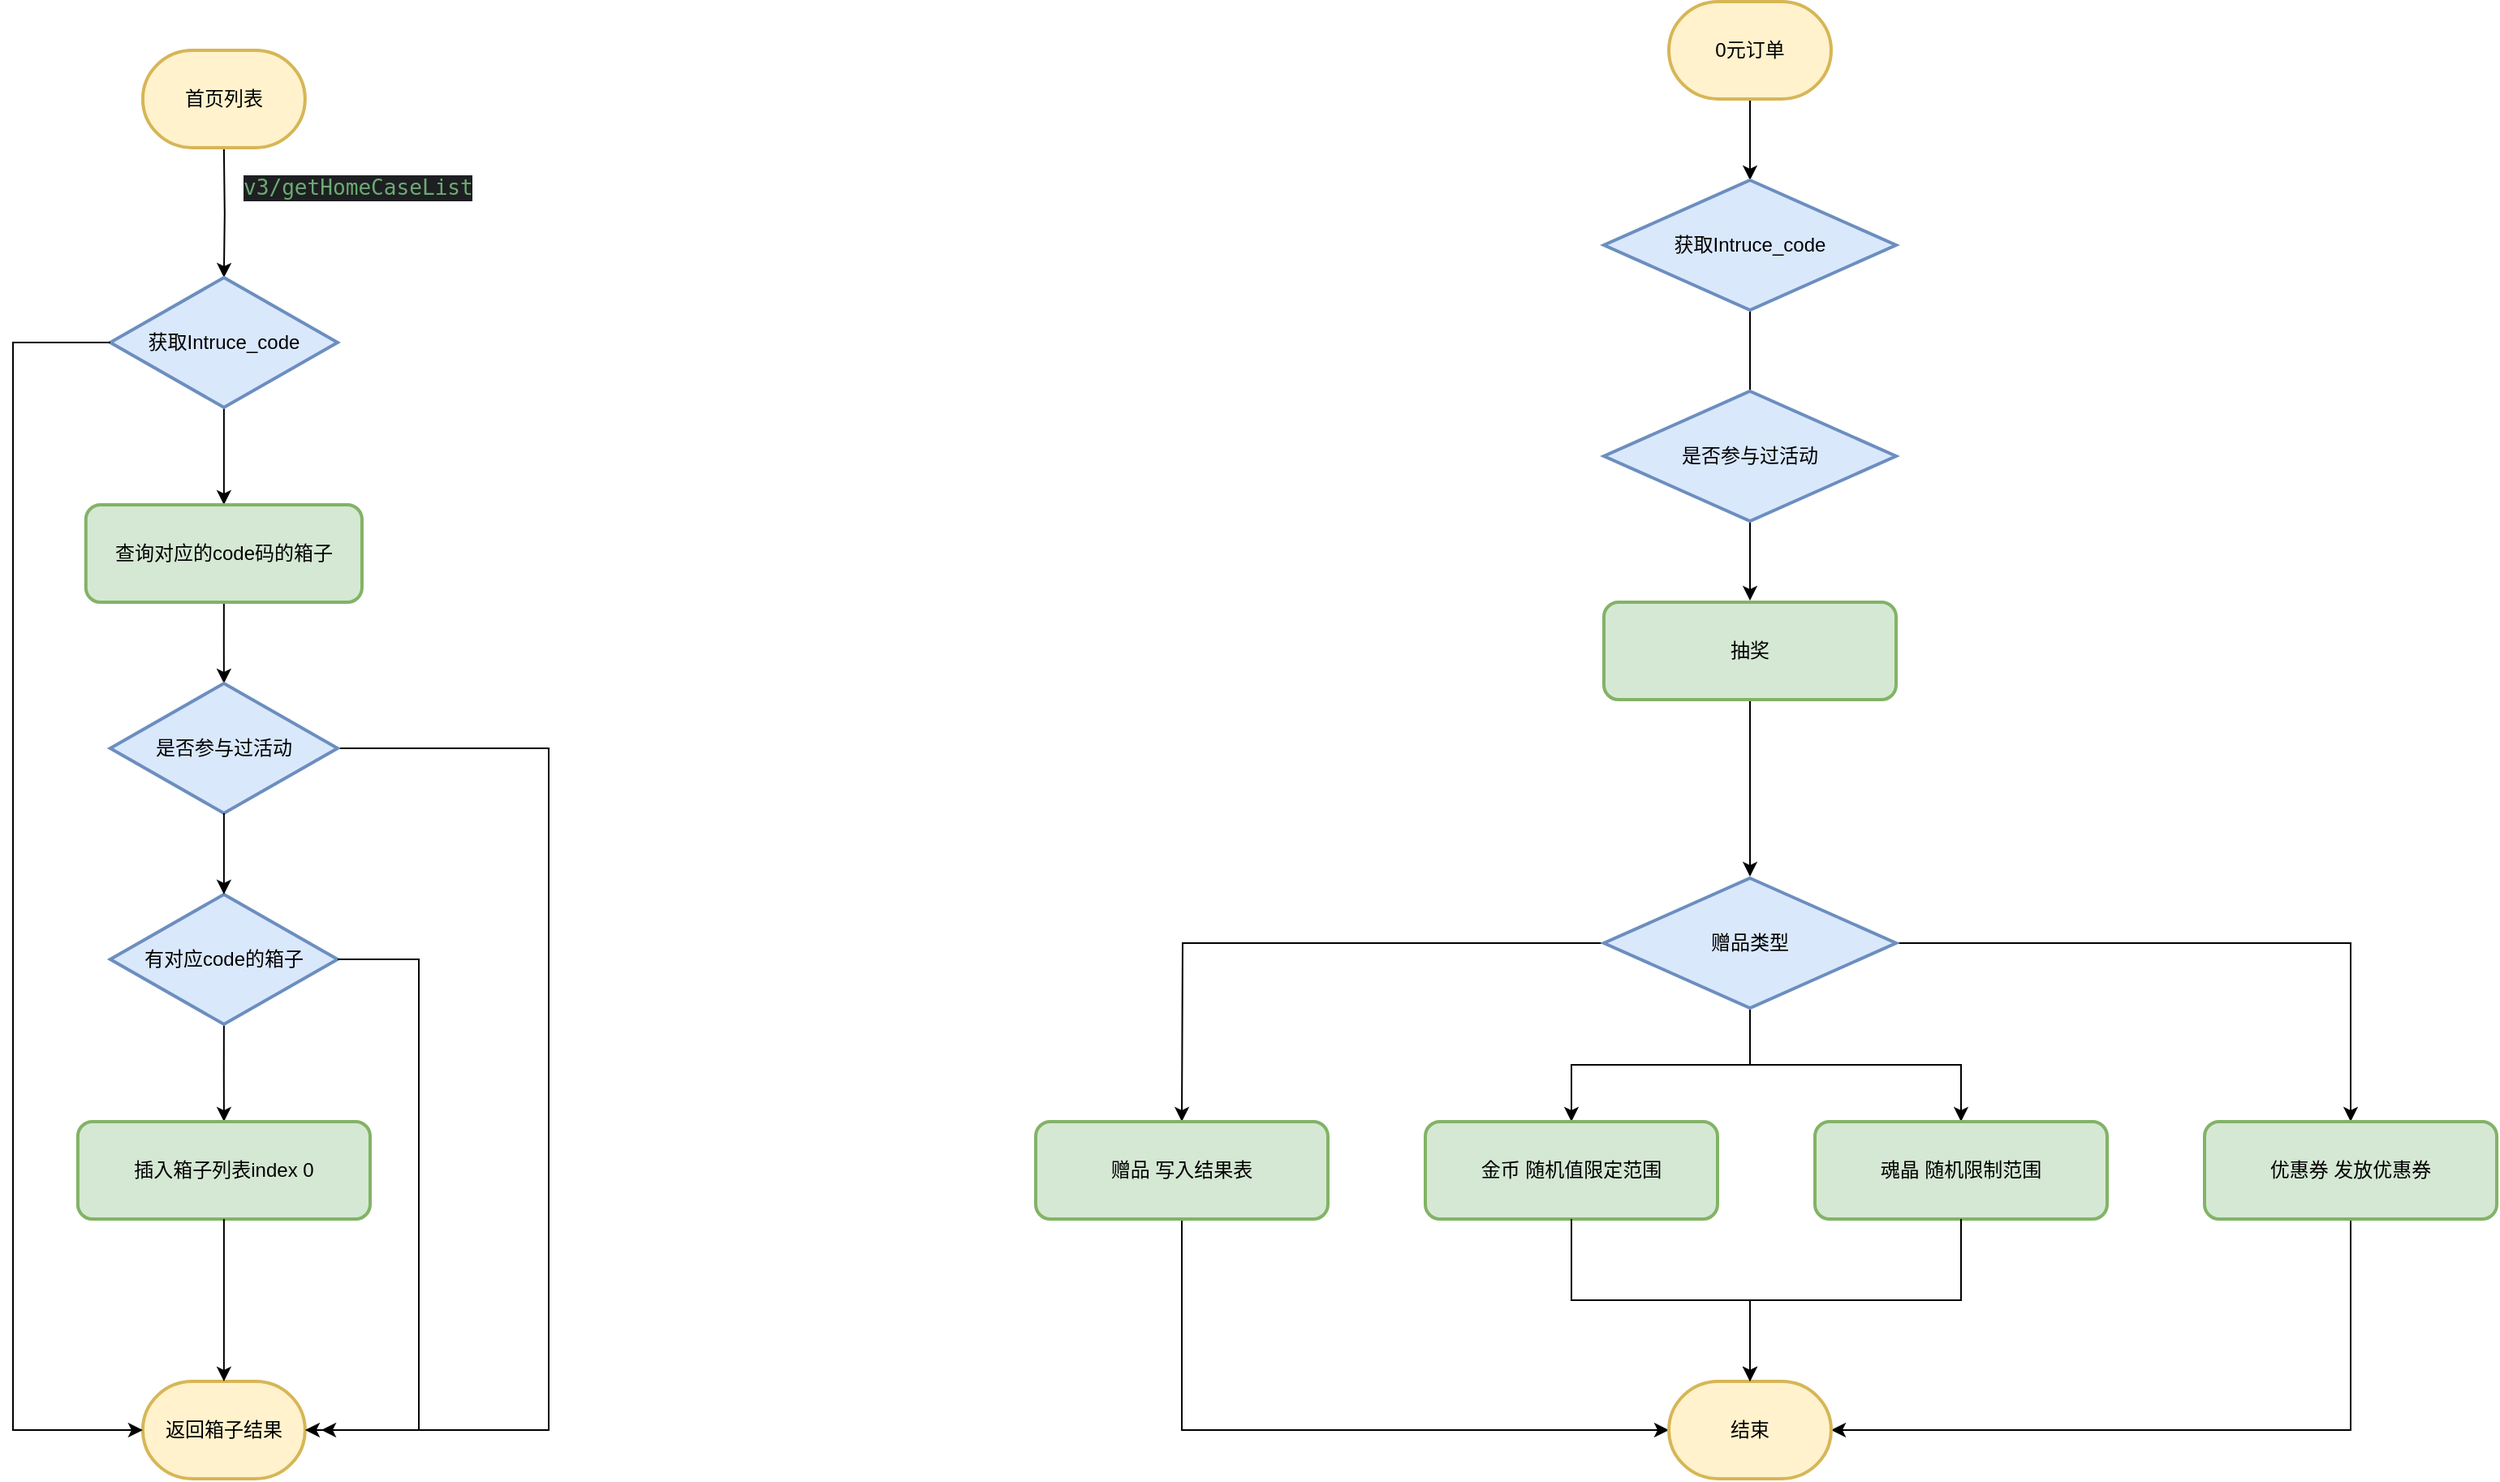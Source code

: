 <mxfile version="23.0.2" type="github">
  <diagram name="第 1 页" id="MXu5A3myGH0WYNJrRB6p">
    <mxGraphModel dx="1912" dy="1040" grid="1" gridSize="10" guides="1" tooltips="1" connect="1" arrows="1" fold="1" page="1" pageScale="1" pageWidth="3300" pageHeight="4681" math="0" shadow="0">
      <root>
        <mxCell id="0" />
        <mxCell id="1" parent="0" />
        <mxCell id="Bj3_nI4Z__DHs_qNz_qp-6" value="" style="edgeStyle=orthogonalEdgeStyle;rounded=0;orthogonalLoop=1;jettySize=auto;html=1;entryX=0.5;entryY=0;entryDx=0;entryDy=0;entryPerimeter=0;" edge="1" parent="1" target="Bj3_nI4Z__DHs_qNz_qp-10">
          <mxGeometry relative="1" as="geometry">
            <mxPoint x="219.94" y="200" as="sourcePoint" />
            <mxPoint x="219.94" y="250" as="targetPoint" />
          </mxGeometry>
        </mxCell>
        <mxCell id="Bj3_nI4Z__DHs_qNz_qp-12" value="" style="edgeStyle=orthogonalEdgeStyle;rounded=0;orthogonalLoop=1;jettySize=auto;html=1;" edge="1" parent="1" source="Bj3_nI4Z__DHs_qNz_qp-10" target="Bj3_nI4Z__DHs_qNz_qp-11">
          <mxGeometry relative="1" as="geometry" />
        </mxCell>
        <mxCell id="Bj3_nI4Z__DHs_qNz_qp-10" value="获取Intruce_code" style="strokeWidth=2;html=1;shape=mxgraph.flowchart.decision;whiteSpace=wrap;fillColor=#dae8fc;strokeColor=#6c8ebf;" vertex="1" parent="1">
          <mxGeometry x="149.91" y="280" width="140.06" height="80" as="geometry" />
        </mxCell>
        <mxCell id="Bj3_nI4Z__DHs_qNz_qp-76" style="edgeStyle=orthogonalEdgeStyle;rounded=0;orthogonalLoop=1;jettySize=auto;html=1;exitX=0.5;exitY=1;exitDx=0;exitDy=0;" edge="1" parent="1" source="Bj3_nI4Z__DHs_qNz_qp-11" target="Bj3_nI4Z__DHs_qNz_qp-75">
          <mxGeometry relative="1" as="geometry" />
        </mxCell>
        <mxCell id="Bj3_nI4Z__DHs_qNz_qp-11" value="查询对应的code码的箱子" style="whiteSpace=wrap;html=1;strokeWidth=2;fillColor=#d5e8d4;strokeColor=#82b366;rounded=1;glass=0;shadow=0;" vertex="1" parent="1">
          <mxGeometry x="134.89" y="420" width="170.09" height="60" as="geometry" />
        </mxCell>
        <mxCell id="Bj3_nI4Z__DHs_qNz_qp-17" value="" style="edgeStyle=orthogonalEdgeStyle;rounded=0;orthogonalLoop=1;jettySize=auto;html=1;exitX=0.5;exitY=1;exitDx=0;exitDy=0;exitPerimeter=0;entryX=0.5;entryY=0;entryDx=0;entryDy=0;" edge="1" parent="1" source="Bj3_nI4Z__DHs_qNz_qp-23" target="Bj3_nI4Z__DHs_qNz_qp-24">
          <mxGeometry relative="1" as="geometry">
            <mxPoint x="220" y="780" as="sourcePoint" />
            <mxPoint x="219.999" y="880" as="targetPoint" />
          </mxGeometry>
        </mxCell>
        <mxCell id="Bj3_nI4Z__DHs_qNz_qp-18" value="返回箱子结果" style="strokeWidth=2;html=1;shape=mxgraph.flowchart.terminator;whiteSpace=wrap;direction=west;fillColor=#fff2cc;strokeColor=#d6b656;" vertex="1" parent="1">
          <mxGeometry x="169.94" y="960" width="100" height="60" as="geometry" />
        </mxCell>
        <mxCell id="Bj3_nI4Z__DHs_qNz_qp-23" value="有对应code的箱子" style="strokeWidth=2;html=1;shape=mxgraph.flowchart.decision;whiteSpace=wrap;fillColor=#dae8fc;strokeColor=#6c8ebf;" vertex="1" parent="1">
          <mxGeometry x="149.91" y="660" width="140.06" height="80" as="geometry" />
        </mxCell>
        <mxCell id="Bj3_nI4Z__DHs_qNz_qp-24" value="插入箱子列表index 0" style="whiteSpace=wrap;html=1;strokeWidth=2;fillColor=#d5e8d4;strokeColor=#82b366;rounded=1;glass=0;shadow=0;" vertex="1" parent="1">
          <mxGeometry x="129.94" y="800" width="180.06" height="60" as="geometry" />
        </mxCell>
        <mxCell id="Bj3_nI4Z__DHs_qNz_qp-26" style="edgeStyle=orthogonalEdgeStyle;rounded=0;orthogonalLoop=1;jettySize=auto;html=1;entryX=1;entryY=0.5;entryDx=0;entryDy=0;entryPerimeter=0;exitX=0;exitY=0.5;exitDx=0;exitDy=0;exitPerimeter=0;" edge="1" parent="1" source="Bj3_nI4Z__DHs_qNz_qp-10" target="Bj3_nI4Z__DHs_qNz_qp-18">
          <mxGeometry relative="1" as="geometry">
            <mxPoint x="239.88" y="290" as="sourcePoint" />
            <mxPoint x="279.88" y="980" as="targetPoint" />
            <Array as="points">
              <mxPoint x="90" y="320" />
              <mxPoint x="90" y="990" />
            </Array>
          </mxGeometry>
        </mxCell>
        <mxCell id="Bj3_nI4Z__DHs_qNz_qp-27" style="edgeStyle=orthogonalEdgeStyle;rounded=0;orthogonalLoop=1;jettySize=auto;html=1;entryX=0;entryY=0.5;entryDx=0;entryDy=0;entryPerimeter=0;exitX=1;exitY=0.5;exitDx=0;exitDy=0;exitPerimeter=0;" edge="1" parent="1" source="Bj3_nI4Z__DHs_qNz_qp-23" target="Bj3_nI4Z__DHs_qNz_qp-18">
          <mxGeometry relative="1" as="geometry">
            <Array as="points">
              <mxPoint x="340" y="700" />
              <mxPoint x="340" y="990" />
            </Array>
          </mxGeometry>
        </mxCell>
        <mxCell id="Bj3_nI4Z__DHs_qNz_qp-33" value="首页列表" style="strokeWidth=2;html=1;shape=mxgraph.flowchart.terminator;whiteSpace=wrap;direction=west;fillColor=#fff2cc;strokeColor=#d6b656;" vertex="1" parent="1">
          <mxGeometry x="169.94" y="140" width="100" height="60" as="geometry" />
        </mxCell>
        <mxCell id="Bj3_nI4Z__DHs_qNz_qp-37" value="" style="edgeStyle=orthogonalEdgeStyle;rounded=0;orthogonalLoop=1;jettySize=auto;html=1;" edge="1" parent="1" source="Bj3_nI4Z__DHs_qNz_qp-34" target="Bj3_nI4Z__DHs_qNz_qp-35">
          <mxGeometry relative="1" as="geometry" />
        </mxCell>
        <mxCell id="Bj3_nI4Z__DHs_qNz_qp-34" value="0元订单" style="strokeWidth=2;html=1;shape=mxgraph.flowchart.terminator;whiteSpace=wrap;direction=west;fillColor=#fff2cc;strokeColor=#d6b656;" vertex="1" parent="1">
          <mxGeometry x="1110" y="110" width="100" height="60" as="geometry" />
        </mxCell>
        <mxCell id="Bj3_nI4Z__DHs_qNz_qp-39" value="" style="edgeStyle=orthogonalEdgeStyle;rounded=0;orthogonalLoop=1;jettySize=auto;html=1;" edge="1" parent="1" source="Bj3_nI4Z__DHs_qNz_qp-35">
          <mxGeometry relative="1" as="geometry">
            <mxPoint x="1160" y="390" as="targetPoint" />
          </mxGeometry>
        </mxCell>
        <mxCell id="Bj3_nI4Z__DHs_qNz_qp-35" value="获取Intruce_code" style="strokeWidth=2;html=1;shape=mxgraph.flowchart.decision;whiteSpace=wrap;fillColor=#dae8fc;strokeColor=#6c8ebf;" vertex="1" parent="1">
          <mxGeometry x="1070" y="220" width="180" height="80" as="geometry" />
        </mxCell>
        <mxCell id="Bj3_nI4Z__DHs_qNz_qp-45" value="" style="edgeStyle=orthogonalEdgeStyle;rounded=0;orthogonalLoop=1;jettySize=auto;html=1;" edge="1" parent="1" source="Bj3_nI4Z__DHs_qNz_qp-41" target="Bj3_nI4Z__DHs_qNz_qp-44">
          <mxGeometry relative="1" as="geometry" />
        </mxCell>
        <mxCell id="Bj3_nI4Z__DHs_qNz_qp-41" value="是否参与过活动" style="strokeWidth=2;html=1;shape=mxgraph.flowchart.decision;whiteSpace=wrap;fillColor=#dae8fc;strokeColor=#6c8ebf;" vertex="1" parent="1">
          <mxGeometry x="1070" y="350" width="180" height="80" as="geometry" />
        </mxCell>
        <mxCell id="Bj3_nI4Z__DHs_qNz_qp-47" value="" style="edgeStyle=orthogonalEdgeStyle;rounded=0;orthogonalLoop=1;jettySize=auto;html=1;" edge="1" parent="1" source="Bj3_nI4Z__DHs_qNz_qp-44" target="Bj3_nI4Z__DHs_qNz_qp-46">
          <mxGeometry relative="1" as="geometry" />
        </mxCell>
        <mxCell id="Bj3_nI4Z__DHs_qNz_qp-44" value="抽奖" style="whiteSpace=wrap;html=1;strokeWidth=2;fillColor=#d5e8d4;strokeColor=#82b366;perimeterSpacing=1;rounded=1;glass=0;shadow=0;" vertex="1" parent="1">
          <mxGeometry x="1070" y="480" width="180" height="60" as="geometry" />
        </mxCell>
        <mxCell id="Bj3_nI4Z__DHs_qNz_qp-52" style="edgeStyle=orthogonalEdgeStyle;rounded=0;orthogonalLoop=1;jettySize=auto;html=1;entryX=0.5;entryY=0;entryDx=0;entryDy=0;" edge="1" parent="1" source="Bj3_nI4Z__DHs_qNz_qp-46">
          <mxGeometry relative="1" as="geometry">
            <mxPoint x="810" y="800" as="targetPoint" />
          </mxGeometry>
        </mxCell>
        <mxCell id="Bj3_nI4Z__DHs_qNz_qp-53" style="edgeStyle=orthogonalEdgeStyle;rounded=0;orthogonalLoop=1;jettySize=auto;html=1;entryX=0.5;entryY=0;entryDx=0;entryDy=0;" edge="1" parent="1" source="Bj3_nI4Z__DHs_qNz_qp-46" target="Bj3_nI4Z__DHs_qNz_qp-49">
          <mxGeometry relative="1" as="geometry" />
        </mxCell>
        <mxCell id="Bj3_nI4Z__DHs_qNz_qp-54" style="edgeStyle=orthogonalEdgeStyle;rounded=0;orthogonalLoop=1;jettySize=auto;html=1;" edge="1" parent="1" source="Bj3_nI4Z__DHs_qNz_qp-46" target="Bj3_nI4Z__DHs_qNz_qp-50">
          <mxGeometry relative="1" as="geometry" />
        </mxCell>
        <mxCell id="Bj3_nI4Z__DHs_qNz_qp-55" style="edgeStyle=orthogonalEdgeStyle;rounded=0;orthogonalLoop=1;jettySize=auto;html=1;entryX=0.5;entryY=0;entryDx=0;entryDy=0;" edge="1" parent="1" source="Bj3_nI4Z__DHs_qNz_qp-46" target="Bj3_nI4Z__DHs_qNz_qp-51">
          <mxGeometry relative="1" as="geometry" />
        </mxCell>
        <mxCell id="Bj3_nI4Z__DHs_qNz_qp-46" value="赠品类型" style="strokeWidth=2;html=1;shape=mxgraph.flowchart.decision;whiteSpace=wrap;fillColor=#dae8fc;strokeColor=#6c8ebf;perimeterSpacing=1;" vertex="1" parent="1">
          <mxGeometry x="1070" y="650" width="180" height="80" as="geometry" />
        </mxCell>
        <mxCell id="Bj3_nI4Z__DHs_qNz_qp-59" value="" style="edgeStyle=orthogonalEdgeStyle;rounded=0;orthogonalLoop=1;jettySize=auto;html=1;" edge="1" parent="1" target="Bj3_nI4Z__DHs_qNz_qp-58">
          <mxGeometry relative="1" as="geometry">
            <mxPoint x="810" y="860" as="sourcePoint" />
            <Array as="points">
              <mxPoint x="810" y="990" />
            </Array>
          </mxGeometry>
        </mxCell>
        <mxCell id="Bj3_nI4Z__DHs_qNz_qp-48" value="赠品 写入结果表" style="whiteSpace=wrap;html=1;strokeWidth=2;fillColor=#d5e8d4;strokeColor=#82b366;rounded=1;glass=0;shadow=0;" vertex="1" parent="1">
          <mxGeometry x="720" y="800" width="180" height="60" as="geometry" />
        </mxCell>
        <mxCell id="Bj3_nI4Z__DHs_qNz_qp-49" value="金币 随机值限定范围" style="whiteSpace=wrap;html=1;strokeWidth=2;fillColor=#d5e8d4;strokeColor=#82b366;rounded=1;glass=0;shadow=0;" vertex="1" parent="1">
          <mxGeometry x="960" y="800" width="180" height="60" as="geometry" />
        </mxCell>
        <mxCell id="Bj3_nI4Z__DHs_qNz_qp-50" value="魂晶 随机限制范围" style="whiteSpace=wrap;html=1;strokeWidth=2;fillColor=#d5e8d4;strokeColor=#82b366;rounded=1;glass=0;shadow=0;" vertex="1" parent="1">
          <mxGeometry x="1200" y="800" width="180" height="60" as="geometry" />
        </mxCell>
        <mxCell id="Bj3_nI4Z__DHs_qNz_qp-62" style="edgeStyle=orthogonalEdgeStyle;rounded=0;orthogonalLoop=1;jettySize=auto;html=1;" edge="1" parent="1" source="Bj3_nI4Z__DHs_qNz_qp-51" target="Bj3_nI4Z__DHs_qNz_qp-58">
          <mxGeometry relative="1" as="geometry">
            <Array as="points">
              <mxPoint x="1530" y="990" />
            </Array>
          </mxGeometry>
        </mxCell>
        <mxCell id="Bj3_nI4Z__DHs_qNz_qp-51" value="优惠券 发放优惠券" style="whiteSpace=wrap;html=1;strokeWidth=2;fillColor=#d5e8d4;strokeColor=#82b366;rounded=1;glass=0;shadow=0;" vertex="1" parent="1">
          <mxGeometry x="1440" y="800" width="180" height="60" as="geometry" />
        </mxCell>
        <mxCell id="Bj3_nI4Z__DHs_qNz_qp-58" value="结束" style="strokeWidth=2;html=1;shape=mxgraph.flowchart.terminator;whiteSpace=wrap;direction=west;fillColor=#fff2cc;strokeColor=#d6b656;" vertex="1" parent="1">
          <mxGeometry x="1110" y="960" width="100" height="60" as="geometry" />
        </mxCell>
        <mxCell id="Bj3_nI4Z__DHs_qNz_qp-60" style="edgeStyle=orthogonalEdgeStyle;rounded=0;orthogonalLoop=1;jettySize=auto;html=1;entryX=0.5;entryY=1;entryDx=0;entryDy=0;entryPerimeter=0;" edge="1" parent="1" source="Bj3_nI4Z__DHs_qNz_qp-49" target="Bj3_nI4Z__DHs_qNz_qp-58">
          <mxGeometry relative="1" as="geometry" />
        </mxCell>
        <mxCell id="Bj3_nI4Z__DHs_qNz_qp-61" style="edgeStyle=orthogonalEdgeStyle;rounded=0;orthogonalLoop=1;jettySize=auto;html=1;entryX=0.5;entryY=1;entryDx=0;entryDy=0;entryPerimeter=0;" edge="1" parent="1" source="Bj3_nI4Z__DHs_qNz_qp-50" target="Bj3_nI4Z__DHs_qNz_qp-58">
          <mxGeometry relative="1" as="geometry" />
        </mxCell>
        <mxCell id="Bj3_nI4Z__DHs_qNz_qp-71" value="&lt;div style=&quot;background-color: rgb(30, 31, 34); color: rgb(188, 190, 196); font-family: &amp;quot;JetBrains Mono&amp;quot;, monospace; font-size: 9.8pt;&quot;&gt;&lt;span style=&quot;color:#6aab73;&quot;&gt;v3/getHomeCaseList&lt;/span&gt;&lt;/div&gt;" style="text;whiteSpace=wrap;html=1;" vertex="1" parent="1">
          <mxGeometry x="230" y="210" width="160" height="40" as="geometry" />
        </mxCell>
        <mxCell id="Bj3_nI4Z__DHs_qNz_qp-73" style="edgeStyle=orthogonalEdgeStyle;rounded=0;orthogonalLoop=1;jettySize=auto;html=1;entryX=0.5;entryY=1;entryDx=0;entryDy=0;entryPerimeter=0;" edge="1" parent="1" source="Bj3_nI4Z__DHs_qNz_qp-24" target="Bj3_nI4Z__DHs_qNz_qp-18">
          <mxGeometry relative="1" as="geometry" />
        </mxCell>
        <mxCell id="Bj3_nI4Z__DHs_qNz_qp-78" style="edgeStyle=orthogonalEdgeStyle;rounded=0;orthogonalLoop=1;jettySize=auto;html=1;" edge="1" parent="1" source="Bj3_nI4Z__DHs_qNz_qp-75">
          <mxGeometry relative="1" as="geometry">
            <mxPoint x="280" y="990" as="targetPoint" />
            <Array as="points">
              <mxPoint x="420" y="570" />
              <mxPoint x="420" y="990" />
            </Array>
          </mxGeometry>
        </mxCell>
        <mxCell id="Bj3_nI4Z__DHs_qNz_qp-75" value="是否参与过活动" style="strokeWidth=2;html=1;shape=mxgraph.flowchart.decision;whiteSpace=wrap;fillColor=#dae8fc;strokeColor=#6c8ebf;" vertex="1" parent="1">
          <mxGeometry x="149.91" y="530" width="140.06" height="80" as="geometry" />
        </mxCell>
        <mxCell id="Bj3_nI4Z__DHs_qNz_qp-77" style="edgeStyle=orthogonalEdgeStyle;rounded=0;orthogonalLoop=1;jettySize=auto;html=1;entryX=0.5;entryY=0;entryDx=0;entryDy=0;entryPerimeter=0;" edge="1" parent="1" source="Bj3_nI4Z__DHs_qNz_qp-75" target="Bj3_nI4Z__DHs_qNz_qp-23">
          <mxGeometry relative="1" as="geometry" />
        </mxCell>
      </root>
    </mxGraphModel>
  </diagram>
</mxfile>
